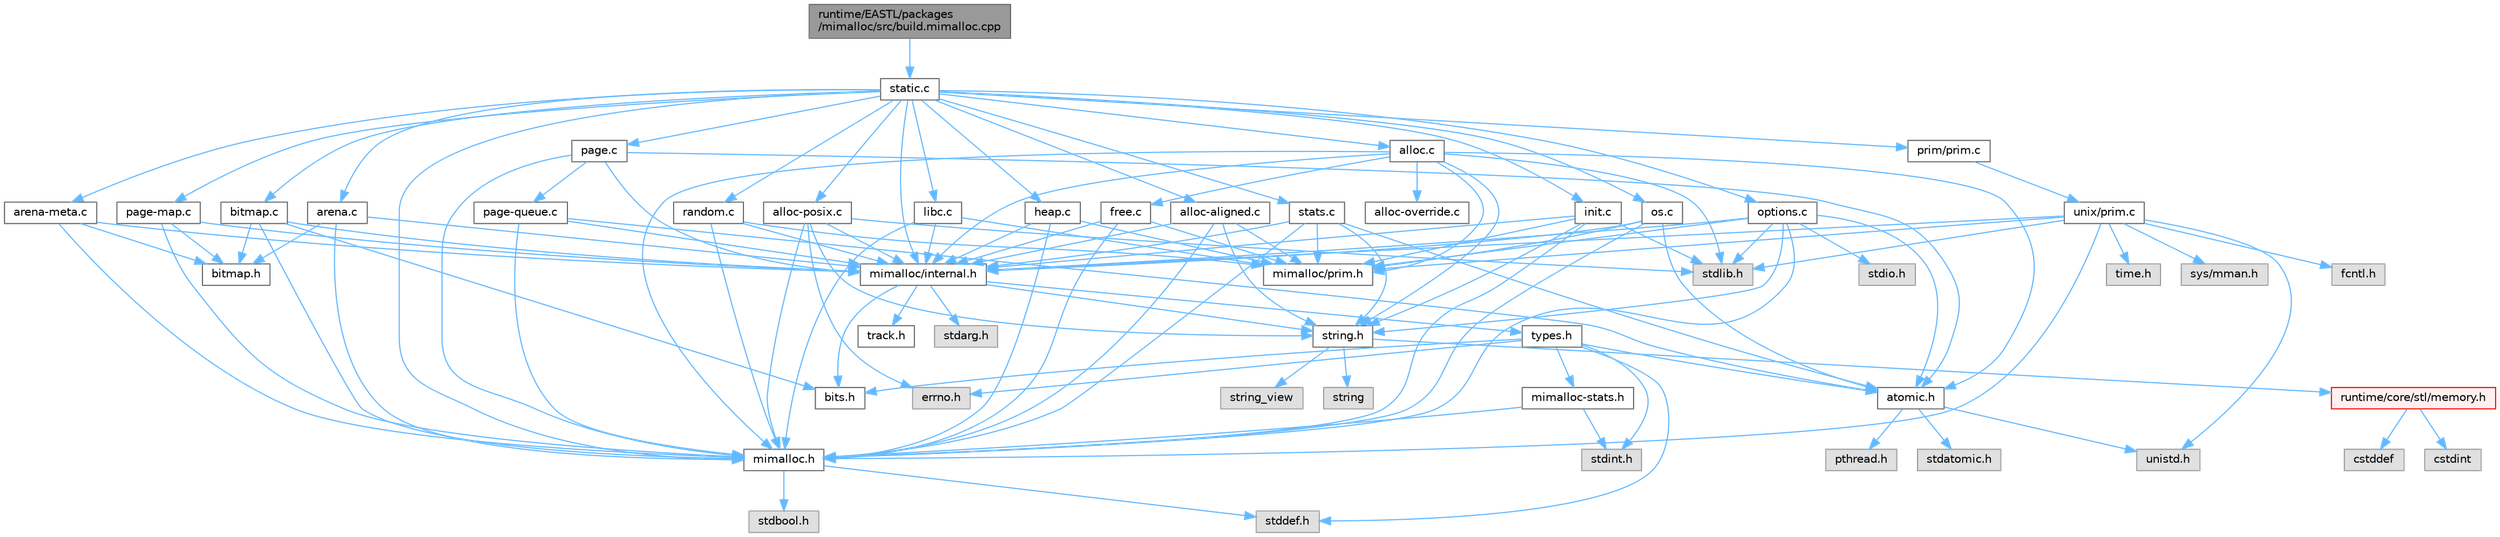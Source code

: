 digraph "runtime/EASTL/packages/mimalloc/src/build.mimalloc.cpp"
{
 // LATEX_PDF_SIZE
  bgcolor="transparent";
  edge [fontname=Helvetica,fontsize=10,labelfontname=Helvetica,labelfontsize=10];
  node [fontname=Helvetica,fontsize=10,shape=box,height=0.2,width=0.4];
  Node1 [id="Node000001",label="runtime/EASTL/packages\l/mimalloc/src/build.mimalloc.cpp",height=0.2,width=0.4,color="gray40", fillcolor="grey60", style="filled", fontcolor="black",tooltip=" "];
  Node1 -> Node2 [id="edge122_Node000001_Node000002",color="steelblue1",style="solid",tooltip=" "];
  Node2 [id="Node000002",label="static.c",height=0.2,width=0.4,color="grey40", fillcolor="white", style="filled",URL="$static_8c.html",tooltip=" "];
  Node2 -> Node3 [id="edge123_Node000002_Node000003",color="steelblue1",style="solid",tooltip=" "];
  Node3 [id="Node000003",label="mimalloc.h",height=0.2,width=0.4,color="grey40", fillcolor="white", style="filled",URL="$mimalloc_8h.html",tooltip=" "];
  Node3 -> Node4 [id="edge124_Node000003_Node000004",color="steelblue1",style="solid",tooltip=" "];
  Node4 [id="Node000004",label="stddef.h",height=0.2,width=0.4,color="grey60", fillcolor="#E0E0E0", style="filled",tooltip=" "];
  Node3 -> Node5 [id="edge125_Node000003_Node000005",color="steelblue1",style="solid",tooltip=" "];
  Node5 [id="Node000005",label="stdbool.h",height=0.2,width=0.4,color="grey60", fillcolor="#E0E0E0", style="filled",tooltip=" "];
  Node2 -> Node6 [id="edge126_Node000002_Node000006",color="steelblue1",style="solid",tooltip=" "];
  Node6 [id="Node000006",label="mimalloc/internal.h",height=0.2,width=0.4,color="grey40", fillcolor="white", style="filled",URL="$_e_a_s_t_l_2packages_2mimalloc_2include_2mimalloc_2internal_8h.html",tooltip=" "];
  Node6 -> Node7 [id="edge127_Node000006_Node000007",color="steelblue1",style="solid",tooltip=" "];
  Node7 [id="Node000007",label="types.h",height=0.2,width=0.4,color="grey40", fillcolor="white", style="filled",URL="$types_8h.html",tooltip=" "];
  Node7 -> Node8 [id="edge128_Node000007_Node000008",color="steelblue1",style="solid",tooltip=" "];
  Node8 [id="Node000008",label="mimalloc-stats.h",height=0.2,width=0.4,color="grey40", fillcolor="white", style="filled",URL="$mimalloc-stats_8h.html",tooltip=" "];
  Node8 -> Node3 [id="edge129_Node000008_Node000003",color="steelblue1",style="solid",tooltip=" "];
  Node8 -> Node9 [id="edge130_Node000008_Node000009",color="steelblue1",style="solid",tooltip=" "];
  Node9 [id="Node000009",label="stdint.h",height=0.2,width=0.4,color="grey60", fillcolor="#E0E0E0", style="filled",tooltip=" "];
  Node7 -> Node4 [id="edge131_Node000007_Node000004",color="steelblue1",style="solid",tooltip=" "];
  Node7 -> Node9 [id="edge132_Node000007_Node000009",color="steelblue1",style="solid",tooltip=" "];
  Node7 -> Node10 [id="edge133_Node000007_Node000010",color="steelblue1",style="solid",tooltip=" "];
  Node10 [id="Node000010",label="errno.h",height=0.2,width=0.4,color="grey60", fillcolor="#E0E0E0", style="filled",tooltip=" "];
  Node7 -> Node11 [id="edge134_Node000007_Node000011",color="steelblue1",style="solid",tooltip=" "];
  Node11 [id="Node000011",label="bits.h",height=0.2,width=0.4,color="grey40", fillcolor="white", style="filled",URL="$bits_8h.html",tooltip=" "];
  Node7 -> Node12 [id="edge135_Node000007_Node000012",color="steelblue1",style="solid",tooltip=" "];
  Node12 [id="Node000012",label="atomic.h",height=0.2,width=0.4,color="grey40", fillcolor="white", style="filled",URL="$_e_a_s_t_l_2packages_2mimalloc_2include_2mimalloc_2atomic_8h.html",tooltip=" "];
  Node12 -> Node13 [id="edge136_Node000012_Node000013",color="steelblue1",style="solid",tooltip=" "];
  Node13 [id="Node000013",label="pthread.h",height=0.2,width=0.4,color="grey60", fillcolor="#E0E0E0", style="filled",tooltip=" "];
  Node12 -> Node14 [id="edge137_Node000012_Node000014",color="steelblue1",style="solid",tooltip=" "];
  Node14 [id="Node000014",label="stdatomic.h",height=0.2,width=0.4,color="grey60", fillcolor="#E0E0E0", style="filled",tooltip=" "];
  Node12 -> Node15 [id="edge138_Node000012_Node000015",color="steelblue1",style="solid",tooltip=" "];
  Node15 [id="Node000015",label="unistd.h",height=0.2,width=0.4,color="grey60", fillcolor="#E0E0E0", style="filled",tooltip=" "];
  Node6 -> Node16 [id="edge139_Node000006_Node000016",color="steelblue1",style="solid",tooltip=" "];
  Node16 [id="Node000016",label="track.h",height=0.2,width=0.4,color="grey40", fillcolor="white", style="filled",URL="$track_8h.html",tooltip=" "];
  Node6 -> Node11 [id="edge140_Node000006_Node000011",color="steelblue1",style="solid",tooltip=" "];
  Node6 -> Node17 [id="edge141_Node000006_Node000017",color="steelblue1",style="solid",tooltip=" "];
  Node17 [id="Node000017",label="stdarg.h",height=0.2,width=0.4,color="grey60", fillcolor="#E0E0E0", style="filled",tooltip=" "];
  Node6 -> Node18 [id="edge142_Node000006_Node000018",color="steelblue1",style="solid",tooltip=" "];
  Node18 [id="Node000018",label="string.h",height=0.2,width=0.4,color="grey40", fillcolor="white", style="filled",URL="$string_8h.html",tooltip=" "];
  Node18 -> Node19 [id="edge143_Node000018_Node000019",color="steelblue1",style="solid",tooltip=" "];
  Node19 [id="Node000019",label="string",height=0.2,width=0.4,color="grey60", fillcolor="#E0E0E0", style="filled",tooltip=" "];
  Node18 -> Node20 [id="edge144_Node000018_Node000020",color="steelblue1",style="solid",tooltip=" "];
  Node20 [id="Node000020",label="string_view",height=0.2,width=0.4,color="grey60", fillcolor="#E0E0E0", style="filled",tooltip=" "];
  Node18 -> Node21 [id="edge145_Node000018_Node000021",color="steelblue1",style="solid",tooltip=" "];
  Node21 [id="Node000021",label="runtime/core/stl/memory.h",height=0.2,width=0.4,color="red", fillcolor="#FFF0F0", style="filled",URL="$core_2stl_2memory_8h.html",tooltip=" "];
  Node21 -> Node22 [id="edge146_Node000021_Node000022",color="steelblue1",style="solid",tooltip=" "];
  Node22 [id="Node000022",label="cstddef",height=0.2,width=0.4,color="grey60", fillcolor="#E0E0E0", style="filled",tooltip=" "];
  Node21 -> Node23 [id="edge147_Node000021_Node000023",color="steelblue1",style="solid",tooltip=" "];
  Node23 [id="Node000023",label="cstdint",height=0.2,width=0.4,color="grey60", fillcolor="#E0E0E0", style="filled",tooltip=" "];
  Node2 -> Node166 [id="edge148_Node000002_Node000166",color="steelblue1",style="solid",tooltip=" "];
  Node166 [id="Node000166",label="alloc.c",height=0.2,width=0.4,color="grey40", fillcolor="white", style="filled",URL="$alloc_8c.html",tooltip=" "];
  Node166 -> Node3 [id="edge149_Node000166_Node000003",color="steelblue1",style="solid",tooltip=" "];
  Node166 -> Node6 [id="edge150_Node000166_Node000006",color="steelblue1",style="solid",tooltip=" "];
  Node166 -> Node12 [id="edge151_Node000166_Node000012",color="steelblue1",style="solid",tooltip=" "];
  Node166 -> Node167 [id="edge152_Node000166_Node000167",color="steelblue1",style="solid",tooltip=" "];
  Node167 [id="Node000167",label="mimalloc/prim.h",height=0.2,width=0.4,color="grey40", fillcolor="white", style="filled",URL="$prim_8h.html",tooltip=" "];
  Node166 -> Node18 [id="edge153_Node000166_Node000018",color="steelblue1",style="solid",tooltip=" "];
  Node166 -> Node74 [id="edge154_Node000166_Node000074",color="steelblue1",style="solid",tooltip=" "];
  Node74 [id="Node000074",label="stdlib.h",height=0.2,width=0.4,color="grey60", fillcolor="#E0E0E0", style="filled",tooltip=" "];
  Node166 -> Node168 [id="edge155_Node000166_Node000168",color="steelblue1",style="solid",tooltip=" "];
  Node168 [id="Node000168",label="alloc-override.c",height=0.2,width=0.4,color="grey40", fillcolor="white", style="filled",URL="$alloc-override_8c.html",tooltip=" "];
  Node166 -> Node169 [id="edge156_Node000166_Node000169",color="steelblue1",style="solid",tooltip=" "];
  Node169 [id="Node000169",label="free.c",height=0.2,width=0.4,color="grey40", fillcolor="white", style="filled",URL="$free_8c.html",tooltip=" "];
  Node169 -> Node3 [id="edge157_Node000169_Node000003",color="steelblue1",style="solid",tooltip=" "];
  Node169 -> Node6 [id="edge158_Node000169_Node000006",color="steelblue1",style="solid",tooltip=" "];
  Node169 -> Node167 [id="edge159_Node000169_Node000167",color="steelblue1",style="solid",tooltip=" "];
  Node2 -> Node170 [id="edge160_Node000002_Node000170",color="steelblue1",style="solid",tooltip=" "];
  Node170 [id="Node000170",label="alloc-aligned.c",height=0.2,width=0.4,color="grey40", fillcolor="white", style="filled",URL="$alloc-aligned_8c.html",tooltip=" "];
  Node170 -> Node3 [id="edge161_Node000170_Node000003",color="steelblue1",style="solid",tooltip=" "];
  Node170 -> Node6 [id="edge162_Node000170_Node000006",color="steelblue1",style="solid",tooltip=" "];
  Node170 -> Node167 [id="edge163_Node000170_Node000167",color="steelblue1",style="solid",tooltip=" "];
  Node170 -> Node18 [id="edge164_Node000170_Node000018",color="steelblue1",style="solid",tooltip=" "];
  Node2 -> Node171 [id="edge165_Node000002_Node000171",color="steelblue1",style="solid",tooltip=" "];
  Node171 [id="Node000171",label="alloc-posix.c",height=0.2,width=0.4,color="grey40", fillcolor="white", style="filled",URL="$alloc-posix_8c.html",tooltip=" "];
  Node171 -> Node3 [id="edge166_Node000171_Node000003",color="steelblue1",style="solid",tooltip=" "];
  Node171 -> Node6 [id="edge167_Node000171_Node000006",color="steelblue1",style="solid",tooltip=" "];
  Node171 -> Node10 [id="edge168_Node000171_Node000010",color="steelblue1",style="solid",tooltip=" "];
  Node171 -> Node18 [id="edge169_Node000171_Node000018",color="steelblue1",style="solid",tooltip=" "];
  Node171 -> Node74 [id="edge170_Node000171_Node000074",color="steelblue1",style="solid",tooltip=" "];
  Node2 -> Node172 [id="edge171_Node000002_Node000172",color="steelblue1",style="solid",tooltip=" "];
  Node172 [id="Node000172",label="arena.c",height=0.2,width=0.4,color="grey40", fillcolor="white", style="filled",URL="$arena_8c.html",tooltip=" "];
  Node172 -> Node3 [id="edge172_Node000172_Node000003",color="steelblue1",style="solid",tooltip=" "];
  Node172 -> Node6 [id="edge173_Node000172_Node000006",color="steelblue1",style="solid",tooltip=" "];
  Node172 -> Node173 [id="edge174_Node000172_Node000173",color="steelblue1",style="solid",tooltip=" "];
  Node173 [id="Node000173",label="bitmap.h",height=0.2,width=0.4,color="grey40", fillcolor="white", style="filled",URL="$bitmap_8h.html",tooltip=" "];
  Node2 -> Node174 [id="edge175_Node000002_Node000174",color="steelblue1",style="solid",tooltip=" "];
  Node174 [id="Node000174",label="arena-meta.c",height=0.2,width=0.4,color="grey40", fillcolor="white", style="filled",URL="$arena-meta_8c.html",tooltip=" "];
  Node174 -> Node3 [id="edge176_Node000174_Node000003",color="steelblue1",style="solid",tooltip=" "];
  Node174 -> Node6 [id="edge177_Node000174_Node000006",color="steelblue1",style="solid",tooltip=" "];
  Node174 -> Node173 [id="edge178_Node000174_Node000173",color="steelblue1",style="solid",tooltip=" "];
  Node2 -> Node175 [id="edge179_Node000002_Node000175",color="steelblue1",style="solid",tooltip=" "];
  Node175 [id="Node000175",label="bitmap.c",height=0.2,width=0.4,color="grey40", fillcolor="white", style="filled",URL="$bitmap_8c.html",tooltip=" "];
  Node175 -> Node3 [id="edge180_Node000175_Node000003",color="steelblue1",style="solid",tooltip=" "];
  Node175 -> Node6 [id="edge181_Node000175_Node000006",color="steelblue1",style="solid",tooltip=" "];
  Node175 -> Node11 [id="edge182_Node000175_Node000011",color="steelblue1",style="solid",tooltip=" "];
  Node175 -> Node173 [id="edge183_Node000175_Node000173",color="steelblue1",style="solid",tooltip=" "];
  Node2 -> Node176 [id="edge184_Node000002_Node000176",color="steelblue1",style="solid",tooltip=" "];
  Node176 [id="Node000176",label="heap.c",height=0.2,width=0.4,color="grey40", fillcolor="white", style="filled",URL="$heap_8c.html",tooltip=" "];
  Node176 -> Node3 [id="edge185_Node000176_Node000003",color="steelblue1",style="solid",tooltip=" "];
  Node176 -> Node6 [id="edge186_Node000176_Node000006",color="steelblue1",style="solid",tooltip=" "];
  Node176 -> Node167 [id="edge187_Node000176_Node000167",color="steelblue1",style="solid",tooltip=" "];
  Node2 -> Node177 [id="edge188_Node000002_Node000177",color="steelblue1",style="solid",tooltip=" "];
  Node177 [id="Node000177",label="init.c",height=0.2,width=0.4,color="grey40", fillcolor="white", style="filled",URL="$_e_a_s_t_l_2packages_2mimalloc_2src_2init_8c.html",tooltip=" "];
  Node177 -> Node3 [id="edge189_Node000177_Node000003",color="steelblue1",style="solid",tooltip=" "];
  Node177 -> Node6 [id="edge190_Node000177_Node000006",color="steelblue1",style="solid",tooltip=" "];
  Node177 -> Node167 [id="edge191_Node000177_Node000167",color="steelblue1",style="solid",tooltip=" "];
  Node177 -> Node18 [id="edge192_Node000177_Node000018",color="steelblue1",style="solid",tooltip=" "];
  Node177 -> Node74 [id="edge193_Node000177_Node000074",color="steelblue1",style="solid",tooltip=" "];
  Node2 -> Node178 [id="edge194_Node000002_Node000178",color="steelblue1",style="solid",tooltip=" "];
  Node178 [id="Node000178",label="libc.c",height=0.2,width=0.4,color="grey40", fillcolor="white", style="filled",URL="$libc_8c.html",tooltip=" "];
  Node178 -> Node3 [id="edge195_Node000178_Node000003",color="steelblue1",style="solid",tooltip=" "];
  Node178 -> Node6 [id="edge196_Node000178_Node000006",color="steelblue1",style="solid",tooltip=" "];
  Node178 -> Node167 [id="edge197_Node000178_Node000167",color="steelblue1",style="solid",tooltip=" "];
  Node2 -> Node179 [id="edge198_Node000002_Node000179",color="steelblue1",style="solid",tooltip=" "];
  Node179 [id="Node000179",label="options.c",height=0.2,width=0.4,color="grey40", fillcolor="white", style="filled",URL="$options_8c.html",tooltip=" "];
  Node179 -> Node3 [id="edge199_Node000179_Node000003",color="steelblue1",style="solid",tooltip=" "];
  Node179 -> Node6 [id="edge200_Node000179_Node000006",color="steelblue1",style="solid",tooltip=" "];
  Node179 -> Node12 [id="edge201_Node000179_Node000012",color="steelblue1",style="solid",tooltip=" "];
  Node179 -> Node167 [id="edge202_Node000179_Node000167",color="steelblue1",style="solid",tooltip=" "];
  Node179 -> Node180 [id="edge203_Node000179_Node000180",color="steelblue1",style="solid",tooltip=" "];
  Node180 [id="Node000180",label="stdio.h",height=0.2,width=0.4,color="grey60", fillcolor="#E0E0E0", style="filled",tooltip=" "];
  Node179 -> Node74 [id="edge204_Node000179_Node000074",color="steelblue1",style="solid",tooltip=" "];
  Node179 -> Node18 [id="edge205_Node000179_Node000018",color="steelblue1",style="solid",tooltip=" "];
  Node2 -> Node181 [id="edge206_Node000002_Node000181",color="steelblue1",style="solid",tooltip=" "];
  Node181 [id="Node000181",label="os.c",height=0.2,width=0.4,color="grey40", fillcolor="white", style="filled",URL="$os_8c.html",tooltip=" "];
  Node181 -> Node3 [id="edge207_Node000181_Node000003",color="steelblue1",style="solid",tooltip=" "];
  Node181 -> Node6 [id="edge208_Node000181_Node000006",color="steelblue1",style="solid",tooltip=" "];
  Node181 -> Node12 [id="edge209_Node000181_Node000012",color="steelblue1",style="solid",tooltip=" "];
  Node181 -> Node167 [id="edge210_Node000181_Node000167",color="steelblue1",style="solid",tooltip=" "];
  Node2 -> Node182 [id="edge211_Node000002_Node000182",color="steelblue1",style="solid",tooltip=" "];
  Node182 [id="Node000182",label="page.c",height=0.2,width=0.4,color="grey40", fillcolor="white", style="filled",URL="$page_8c.html",tooltip=" "];
  Node182 -> Node3 [id="edge212_Node000182_Node000003",color="steelblue1",style="solid",tooltip=" "];
  Node182 -> Node6 [id="edge213_Node000182_Node000006",color="steelblue1",style="solid",tooltip=" "];
  Node182 -> Node12 [id="edge214_Node000182_Node000012",color="steelblue1",style="solid",tooltip=" "];
  Node182 -> Node183 [id="edge215_Node000182_Node000183",color="steelblue1",style="solid",tooltip=" "];
  Node183 [id="Node000183",label="page-queue.c",height=0.2,width=0.4,color="grey40", fillcolor="white", style="filled",URL="$page-queue_8c.html",tooltip=" "];
  Node183 -> Node3 [id="edge216_Node000183_Node000003",color="steelblue1",style="solid",tooltip=" "];
  Node183 -> Node6 [id="edge217_Node000183_Node000006",color="steelblue1",style="solid",tooltip=" "];
  Node183 -> Node12 [id="edge218_Node000183_Node000012",color="steelblue1",style="solid",tooltip=" "];
  Node2 -> Node184 [id="edge219_Node000002_Node000184",color="steelblue1",style="solid",tooltip=" "];
  Node184 [id="Node000184",label="page-map.c",height=0.2,width=0.4,color="grey40", fillcolor="white", style="filled",URL="$page-map_8c.html",tooltip=" "];
  Node184 -> Node3 [id="edge220_Node000184_Node000003",color="steelblue1",style="solid",tooltip=" "];
  Node184 -> Node6 [id="edge221_Node000184_Node000006",color="steelblue1",style="solid",tooltip=" "];
  Node184 -> Node173 [id="edge222_Node000184_Node000173",color="steelblue1",style="solid",tooltip=" "];
  Node2 -> Node185 [id="edge223_Node000002_Node000185",color="steelblue1",style="solid",tooltip=" "];
  Node185 [id="Node000185",label="random.c",height=0.2,width=0.4,color="grey40", fillcolor="white", style="filled",URL="$random_8c.html",tooltip=" "];
  Node185 -> Node3 [id="edge224_Node000185_Node000003",color="steelblue1",style="solid",tooltip=" "];
  Node185 -> Node6 [id="edge225_Node000185_Node000006",color="steelblue1",style="solid",tooltip=" "];
  Node185 -> Node167 [id="edge226_Node000185_Node000167",color="steelblue1",style="solid",tooltip=" "];
  Node2 -> Node186 [id="edge227_Node000002_Node000186",color="steelblue1",style="solid",tooltip=" "];
  Node186 [id="Node000186",label="stats.c",height=0.2,width=0.4,color="grey40", fillcolor="white", style="filled",URL="$stats_8c.html",tooltip=" "];
  Node186 -> Node3 [id="edge228_Node000186_Node000003",color="steelblue1",style="solid",tooltip=" "];
  Node186 -> Node6 [id="edge229_Node000186_Node000006",color="steelblue1",style="solid",tooltip=" "];
  Node186 -> Node12 [id="edge230_Node000186_Node000012",color="steelblue1",style="solid",tooltip=" "];
  Node186 -> Node167 [id="edge231_Node000186_Node000167",color="steelblue1",style="solid",tooltip=" "];
  Node186 -> Node18 [id="edge232_Node000186_Node000018",color="steelblue1",style="solid",tooltip=" "];
  Node2 -> Node187 [id="edge233_Node000002_Node000187",color="steelblue1",style="solid",tooltip=" "];
  Node187 [id="Node000187",label="prim/prim.c",height=0.2,width=0.4,color="grey40", fillcolor="white", style="filled",URL="$prim_8c.html",tooltip=" "];
  Node187 -> Node188 [id="edge234_Node000187_Node000188",color="steelblue1",style="solid",tooltip=" "];
  Node188 [id="Node000188",label="unix/prim.c",height=0.2,width=0.4,color="grey40", fillcolor="white", style="filled",URL="$unix_2prim_8c.html",tooltip=" "];
  Node188 -> Node3 [id="edge235_Node000188_Node000003",color="steelblue1",style="solid",tooltip=" "];
  Node188 -> Node6 [id="edge236_Node000188_Node000006",color="steelblue1",style="solid",tooltip=" "];
  Node188 -> Node167 [id="edge237_Node000188_Node000167",color="steelblue1",style="solid",tooltip=" "];
  Node188 -> Node189 [id="edge238_Node000188_Node000189",color="steelblue1",style="solid",tooltip=" "];
  Node189 [id="Node000189",label="sys/mman.h",height=0.2,width=0.4,color="grey60", fillcolor="#E0E0E0", style="filled",tooltip=" "];
  Node188 -> Node15 [id="edge239_Node000188_Node000015",color="steelblue1",style="solid",tooltip=" "];
  Node188 -> Node190 [id="edge240_Node000188_Node000190",color="steelblue1",style="solid",tooltip=" "];
  Node190 [id="Node000190",label="fcntl.h",height=0.2,width=0.4,color="grey60", fillcolor="#E0E0E0", style="filled",tooltip=" "];
  Node188 -> Node74 [id="edge241_Node000188_Node000074",color="steelblue1",style="solid",tooltip=" "];
  Node188 -> Node191 [id="edge242_Node000188_Node000191",color="steelblue1",style="solid",tooltip=" "];
  Node191 [id="Node000191",label="time.h",height=0.2,width=0.4,color="grey60", fillcolor="#E0E0E0", style="filled",tooltip=" "];
}
